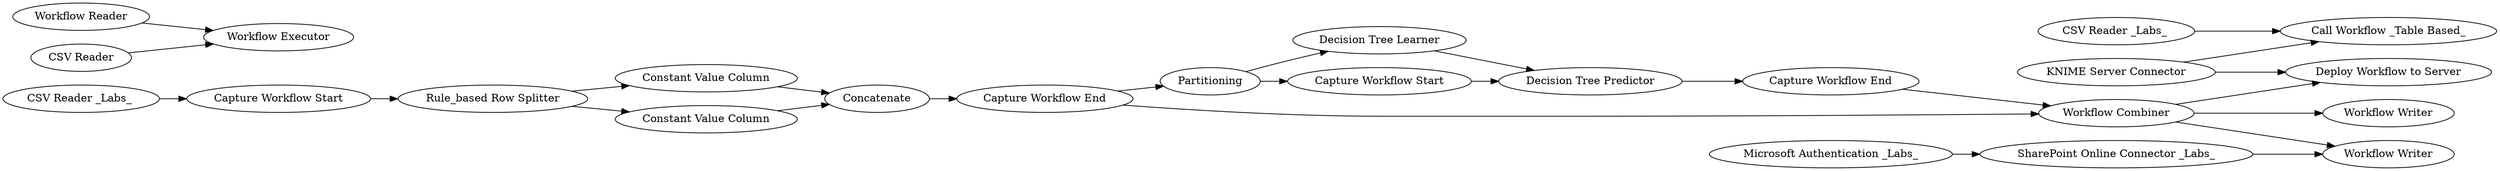 digraph {
	104 -> 106
	97 -> 99
	97 -> 106
	64 -> 60
	2 -> 64
	132 -> 133
	134 -> 135
	123 -> 124
	99 -> 101
	99 -> 103
	103 -> 65
	65 -> 104
	1 -> 2
	136 -> 135
	106 -> 133
	64 -> 96
	61 -> 97
	101 -> 65
	96 -> 61
	106 -> 128
	132 -> 137
	106 -> 129
	60 -> 61
	124 -> 129
	126 -> 137
	133 [label="Deploy Workflow to Server"]
	103 [label="Capture Workflow Start"]
	126 [label="CSV Reader _Labs_ "]
	136 [label="CSV Reader"]
	97 [label="Capture Workflow End"]
	64 [label="Rule_based Row Splitter"]
	137 [label="Call Workflow _Table Based_"]
	129 [label="Workflow Writer"]
	123 [label="Microsoft Authentication _Labs_"]
	1 [label="CSV Reader _Labs_ "]
	101 [label="Decision Tree Learner"]
	2 [label="Capture Workflow Start"]
	61 [label=Concatenate]
	124 [label="SharePoint Online Connector _Labs_"]
	106 [label="Workflow Combiner"]
	135 [label="Workflow Executor"]
	134 [label="Workflow Reader"]
	60 [label="Constant Value Column"]
	99 [label=Partitioning]
	96 [label="Constant Value Column"]
	104 [label="Capture Workflow End"]
	65 [label="Decision Tree Predictor"]
	128 [label="Workflow Writer"]
	132 [label="KNIME Server Connector"]
	rankdir=LR
}
